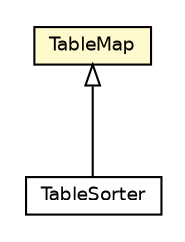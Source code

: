 #!/usr/local/bin/dot
#
# Class diagram 
# Generated by UMLGraph version 5.1 (http://www.umlgraph.org/)
#

digraph G {
	edge [fontname="Helvetica",fontsize=10,labelfontname="Helvetica",labelfontsize=10];
	node [fontname="Helvetica",fontsize=10,shape=plaintext];
	nodesep=0.25;
	ranksep=0.5;
	// org.synchronoss.cpo.util.TableSorter
	c954 [label=<<table title="org.synchronoss.cpo.util.TableSorter" border="0" cellborder="1" cellspacing="0" cellpadding="2" port="p" href="./TableSorter.html">
		<tr><td><table border="0" cellspacing="0" cellpadding="1">
<tr><td align="center" balign="center"> TableSorter </td></tr>
		</table></td></tr>
		</table>>, fontname="Helvetica", fontcolor="black", fontsize=9.0];
	// org.synchronoss.cpo.util.TableMap
	c955 [label=<<table title="org.synchronoss.cpo.util.TableMap" border="0" cellborder="1" cellspacing="0" cellpadding="2" port="p" bgcolor="lemonChiffon" href="./TableMap.html">
		<tr><td><table border="0" cellspacing="0" cellpadding="1">
<tr><td align="center" balign="center"> TableMap </td></tr>
		</table></td></tr>
		</table>>, fontname="Helvetica", fontcolor="black", fontsize=9.0];
	//org.synchronoss.cpo.util.TableSorter extends org.synchronoss.cpo.util.TableMap
	c955:p -> c954:p [dir=back,arrowtail=empty];
}


